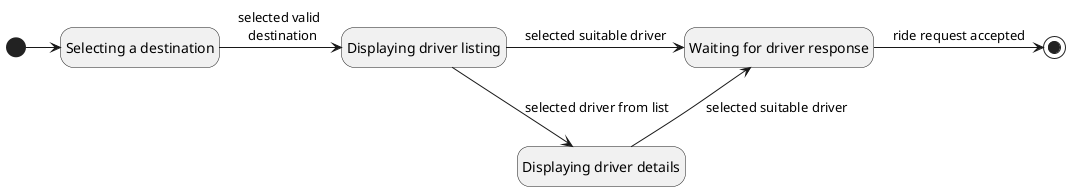 @startuml
hide empty description
state "Selecting a destination" as Map
state "Displaying driver listing" as Drivers
state "Displaying driver details" as DriverDetails
state "Waiting for driver response" as Waiting

[*] -r-> Map
Map -r-> Drivers : selected valid \n destination
Drivers -d-> DriverDetails : selected driver from list
DriverDetails -u-> Waiting : selected suitable driver
Drivers -r-> Waiting : selected suitable driver
Waiting -r-> [*] : ride request accepted
@enduml